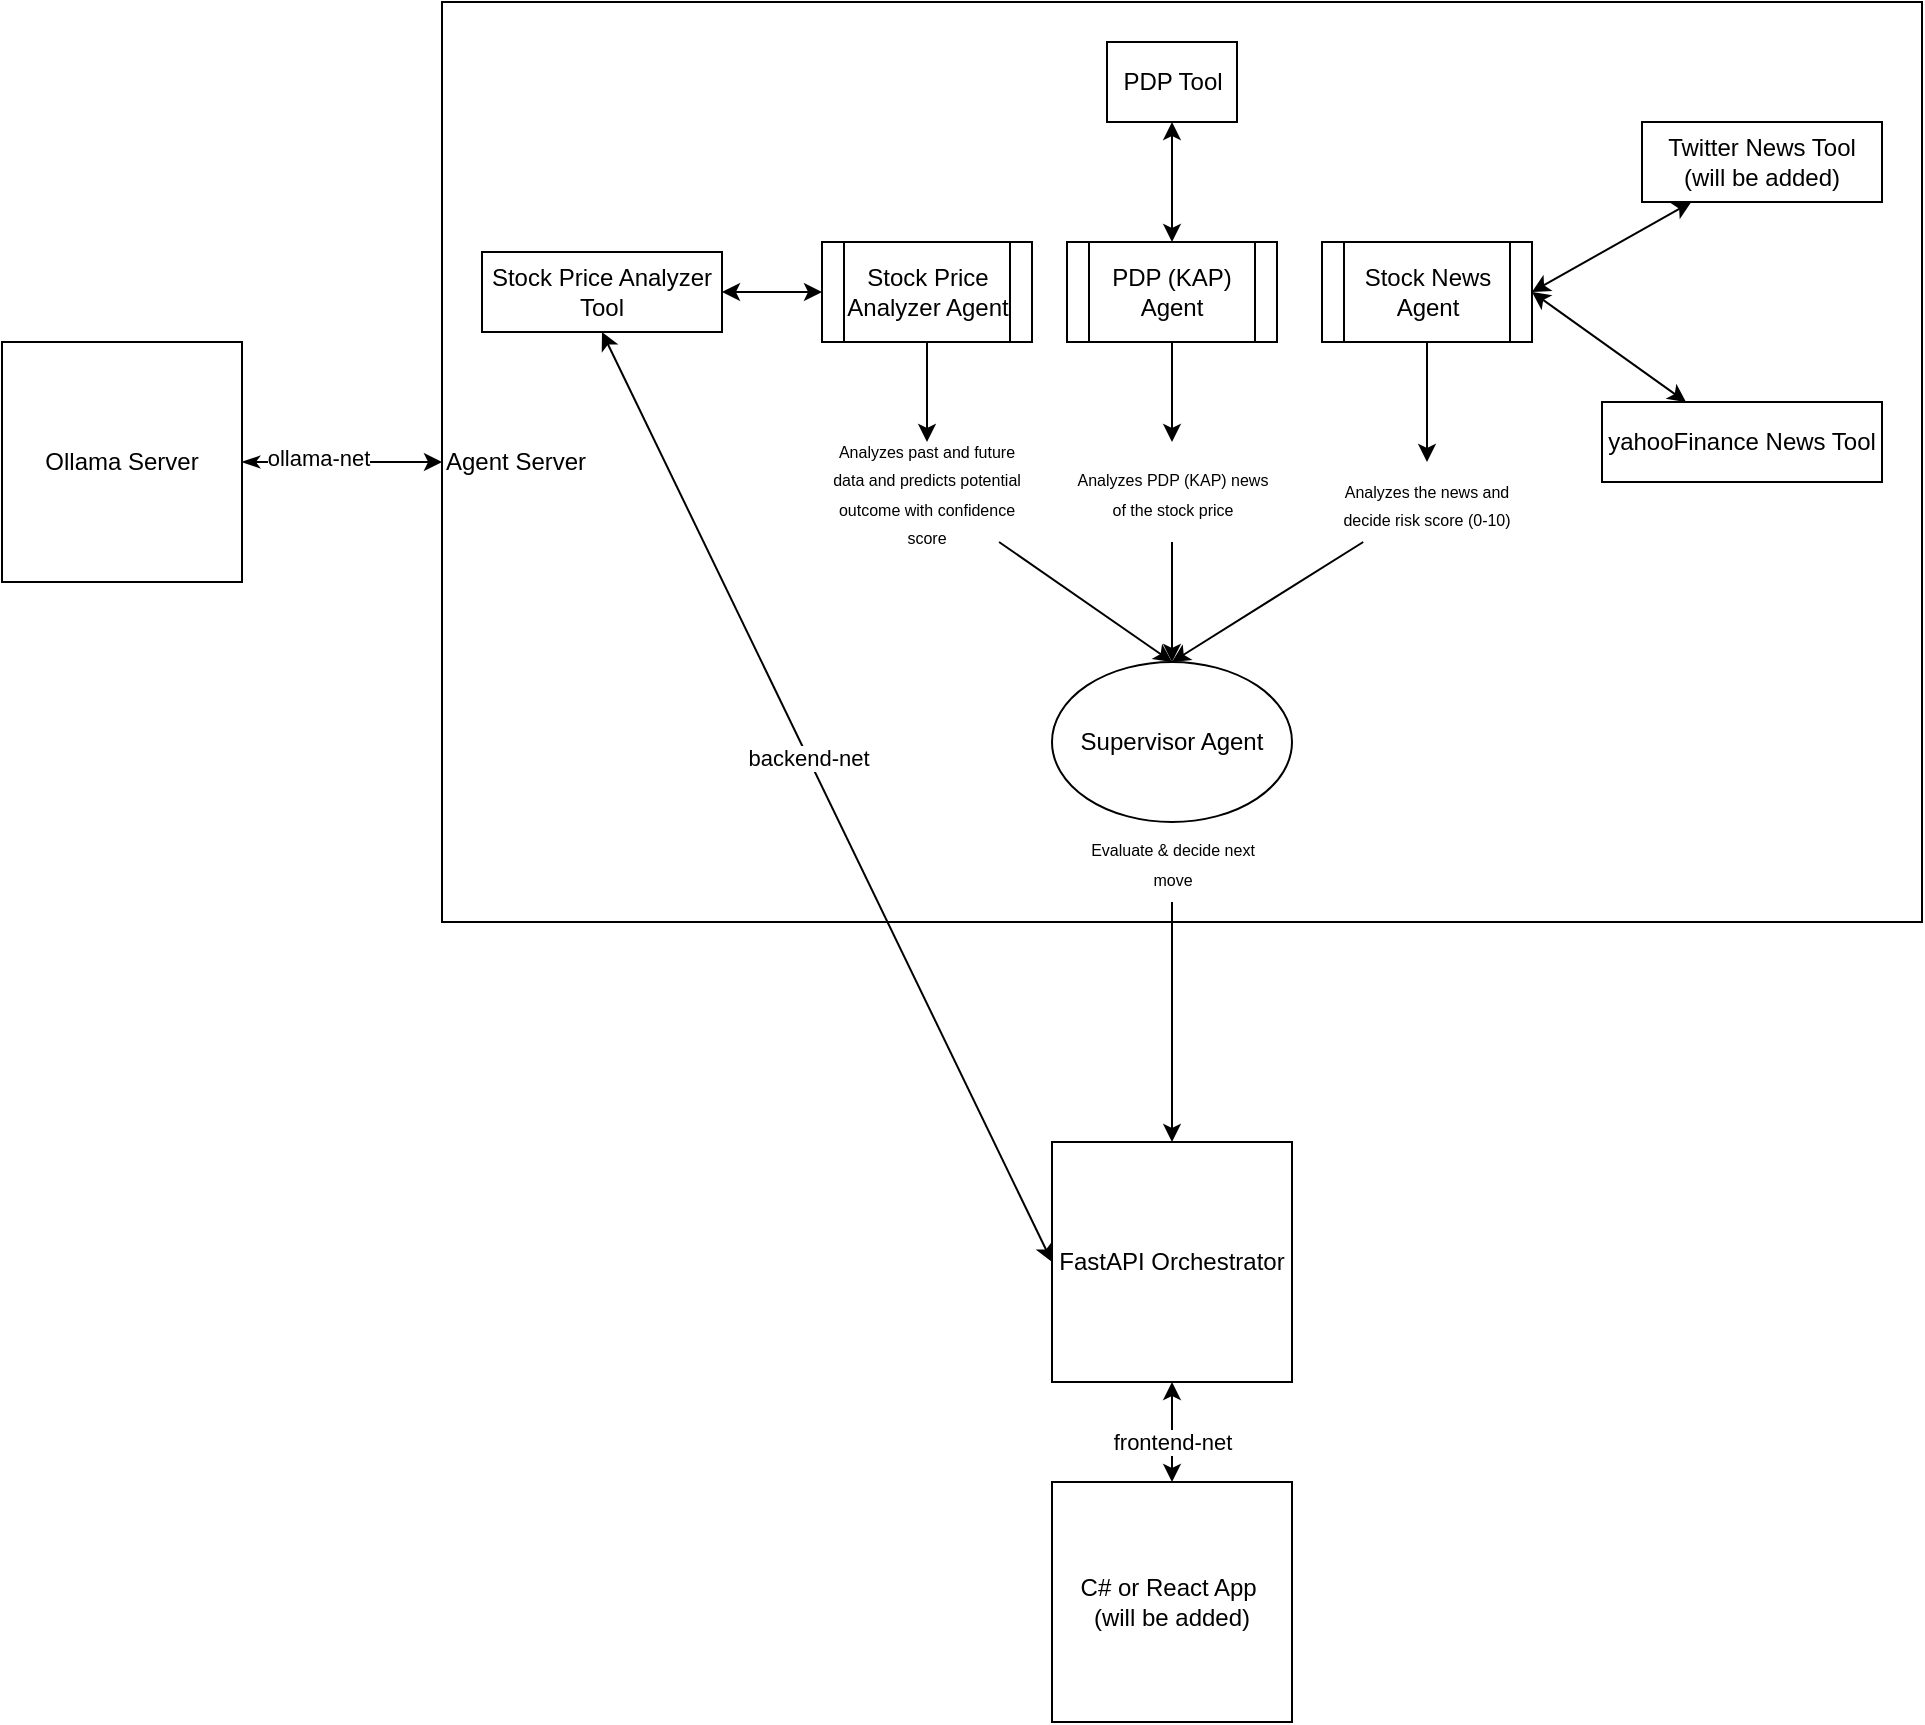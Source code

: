 <mxfile>
    <diagram id="r4Atd20x6BJC_4R1WgR4" name="Page-1">
        <mxGraphModel dx="669" dy="536" grid="1" gridSize="10" guides="1" tooltips="1" connect="1" arrows="1" fold="1" page="1" pageScale="1" pageWidth="1600" pageHeight="900" background="#ffffff" math="0" shadow="0">
            <root>
                <mxCell id="0"/>
                <mxCell id="1" parent="0"/>
                <mxCell id="91" value="Agent Server" style="rounded=0;whiteSpace=wrap;html=1;fillColor=none;align=left;" vertex="1" parent="1">
                    <mxGeometry x="740" y="40" width="740" height="460" as="geometry"/>
                </mxCell>
                <mxCell id="10" style="edgeStyle=none;html=1;entryX=0.5;entryY=0;entryDx=0;entryDy=0;startArrow=classic;startFill=1;" parent="1" target="5" edge="1">
                    <mxGeometry relative="1" as="geometry">
                        <mxPoint x="1160" y="720" as="sourcePoint"/>
                    </mxGeometry>
                </mxCell>
                <mxCell id="54" value="backend-net" style="edgeLabel;html=1;align=center;verticalAlign=middle;resizable=0;points=[];" parent="10" vertex="1" connectable="0">
                    <mxGeometry x="0.023" y="1" relative="1" as="geometry">
                        <mxPoint as="offset"/>
                    </mxGeometry>
                </mxCell>
                <mxCell id="25" style="edgeStyle=none;html=1;entryX=1;entryY=0.5;entryDx=0;entryDy=0;startArrow=classic;startFill=1;exitX=0;exitY=0.5;exitDx=0;exitDy=0;" parent="1" source="62" target="23" edge="1">
                    <mxGeometry relative="1" as="geometry"/>
                </mxCell>
                <mxCell id="4" value="" style="edgeStyle=none;html=1;entryX=0;entryY=0.5;entryDx=0;entryDy=0;startArrow=classicThin;startFill=1;" parent="1" source="3" target="91" edge="1">
                    <mxGeometry relative="1" as="geometry">
                        <mxPoint x="710.0" y="120" as="targetPoint"/>
                    </mxGeometry>
                </mxCell>
                <mxCell id="49" value="ollama-net" style="edgeLabel;html=1;align=center;verticalAlign=middle;resizable=0;points=[];" parent="4" vertex="1" connectable="0">
                    <mxGeometry x="-0.236" y="2" relative="1" as="geometry">
                        <mxPoint as="offset"/>
                    </mxGeometry>
                </mxCell>
                <mxCell id="3" value="Ollama Server" style="whiteSpace=wrap;html=1;aspect=fixed;" parent="1" vertex="1">
                    <mxGeometry x="520" y="210" width="120" height="120" as="geometry"/>
                </mxCell>
                <mxCell id="5" value="FastAPI Orchestrator" style="whiteSpace=wrap;html=1;aspect=fixed;" parent="1" vertex="1">
                    <mxGeometry x="1045" y="610" width="120" height="120" as="geometry"/>
                </mxCell>
                <mxCell id="18" style="edgeStyle=none;html=1;entryX=0;entryY=0.5;entryDx=0;entryDy=0;exitX=0.5;exitY=1;exitDx=0;exitDy=0;startArrow=classic;startFill=1;" parent="1" source="23" target="5" edge="1">
                    <mxGeometry relative="1" as="geometry">
                        <mxPoint x="630" y="311.789" as="sourcePoint"/>
                    </mxGeometry>
                </mxCell>
                <mxCell id="53" value="backend-net" style="edgeLabel;html=1;align=center;verticalAlign=middle;resizable=0;points=[];" parent="18" vertex="1" connectable="0">
                    <mxGeometry x="-0.086" relative="1" as="geometry">
                        <mxPoint as="offset"/>
                    </mxGeometry>
                </mxCell>
                <mxCell id="38" style="edgeStyle=none;html=1;entryX=1;entryY=0.5;entryDx=0;entryDy=0;startArrow=classic;startFill=1;" parent="1" source="20" target="61" edge="1">
                    <mxGeometry relative="1" as="geometry"/>
                </mxCell>
                <mxCell id="20" value="yahooFinance News Tool" style="rounded=0;whiteSpace=wrap;html=1;" parent="1" vertex="1">
                    <mxGeometry x="1320" y="240" width="140" height="40" as="geometry"/>
                </mxCell>
                <mxCell id="37" style="edgeStyle=none;html=1;entryX=1;entryY=0.5;entryDx=0;entryDy=0;startArrow=classic;startFill=1;" parent="1" source="21" target="61" edge="1">
                    <mxGeometry relative="1" as="geometry"/>
                </mxCell>
                <mxCell id="21" value="Twitter News Tool&lt;div&gt;(will be added)&lt;/div&gt;" style="rounded=0;whiteSpace=wrap;html=1;" parent="1" vertex="1">
                    <mxGeometry x="1340" y="100" width="120" height="40" as="geometry"/>
                </mxCell>
                <mxCell id="23" value="Stock Price Analyzer Tool" style="rounded=0;whiteSpace=wrap;html=1;" parent="1" vertex="1">
                    <mxGeometry x="760" y="165" width="120" height="40" as="geometry"/>
                </mxCell>
                <mxCell id="48" style="edgeStyle=none;html=1;entryX=0.5;entryY=1;entryDx=0;entryDy=0;startArrow=classic;startFill=1;" parent="1" source="47" target="5" edge="1">
                    <mxGeometry relative="1" as="geometry"/>
                </mxCell>
                <mxCell id="55" value="frontend-net" style="edgeLabel;html=1;align=center;verticalAlign=middle;resizable=0;points=[];" parent="48" vertex="1" connectable="0">
                    <mxGeometry x="0.19" y="2" relative="1" as="geometry">
                        <mxPoint x="2" y="10" as="offset"/>
                    </mxGeometry>
                </mxCell>
                <mxCell id="47" value="C# or React App&amp;nbsp;&lt;div&gt;(will be added)&lt;/div&gt;" style="whiteSpace=wrap;html=1;aspect=fixed;" parent="1" vertex="1">
                    <mxGeometry x="1045" y="780" width="120" height="120" as="geometry"/>
                </mxCell>
                <mxCell id="75" style="edgeStyle=none;html=1;" parent="1" source="61" target="67" edge="1">
                    <mxGeometry relative="1" as="geometry"/>
                </mxCell>
                <mxCell id="61" value="Stock News Agent" style="shape=process;whiteSpace=wrap;html=1;backgroundOutline=1;" parent="1" vertex="1">
                    <mxGeometry x="1180" y="160" width="105" height="50" as="geometry"/>
                </mxCell>
                <mxCell id="74" style="edgeStyle=none;html=1;entryX=0.5;entryY=0;entryDx=0;entryDy=0;" parent="1" source="62" target="66" edge="1">
                    <mxGeometry relative="1" as="geometry"/>
                </mxCell>
                <mxCell id="62" value="Stock Price Analyzer Agent" style="shape=process;whiteSpace=wrap;html=1;backgroundOutline=1;" parent="1" vertex="1">
                    <mxGeometry x="930" y="160" width="105" height="50" as="geometry"/>
                </mxCell>
                <mxCell id="73" style="edgeStyle=none;html=1;entryX=0.5;entryY=0;entryDx=0;entryDy=0;" parent="1" source="66" target="72" edge="1">
                    <mxGeometry relative="1" as="geometry"/>
                </mxCell>
                <mxCell id="66" value="&lt;font style=&quot;font-size: 8px;&quot;&gt;Analyzes past and future data and predicts potential outcome with confidence score&lt;/font&gt;" style="text;html=1;align=center;verticalAlign=middle;whiteSpace=wrap;rounded=0;labelPosition=center;verticalLabelPosition=middle;" parent="1" vertex="1">
                    <mxGeometry x="930" y="260" width="105" height="50" as="geometry"/>
                </mxCell>
                <mxCell id="76" style="edgeStyle=none;html=1;entryX=0.5;entryY=0;entryDx=0;entryDy=0;" parent="1" source="67" target="72" edge="1">
                    <mxGeometry relative="1" as="geometry"/>
                </mxCell>
                <mxCell id="67" value="&lt;font style=&quot;font-size: 8px;&quot;&gt;Analyzes the news and decide risk score (0-10)&lt;/font&gt;" style="text;html=1;align=center;verticalAlign=top;whiteSpace=wrap;rounded=0;" parent="1" vertex="1">
                    <mxGeometry x="1180" y="270" width="105" height="40" as="geometry"/>
                </mxCell>
                <mxCell id="72" value="Supervisor Agent" style="ellipse;whiteSpace=wrap;html=1;" parent="1" vertex="1">
                    <mxGeometry x="1045" y="370" width="120" height="80" as="geometry"/>
                </mxCell>
                <mxCell id="92" style="edgeStyle=none;html=1;entryX=0.5;entryY=0;entryDx=0;entryDy=0;" edge="1" parent="1" source="84" target="5">
                    <mxGeometry relative="1" as="geometry"/>
                </mxCell>
                <mxCell id="84" value="&lt;font style=&quot;font-size: 8px;&quot;&gt;Evaluate &amp;amp; decide next move&lt;/font&gt;" style="text;html=1;align=center;verticalAlign=middle;whiteSpace=wrap;rounded=0;labelPosition=center;verticalLabelPosition=middle;" parent="1" vertex="1">
                    <mxGeometry x="1052.5" y="450" width="105" height="40" as="geometry"/>
                </mxCell>
                <mxCell id="87" value="" style="edgeStyle=none;html=1;" edge="1" parent="1" source="85" target="86">
                    <mxGeometry relative="1" as="geometry"/>
                </mxCell>
                <mxCell id="85" value="PDP (KAP) Agent" style="shape=process;whiteSpace=wrap;html=1;backgroundOutline=1;" vertex="1" parent="1">
                    <mxGeometry x="1052.5" y="160" width="105" height="50" as="geometry"/>
                </mxCell>
                <mxCell id="88" value="" style="edgeStyle=none;html=1;" edge="1" parent="1" source="86" target="72">
                    <mxGeometry relative="1" as="geometry"/>
                </mxCell>
                <mxCell id="86" value="&lt;font style=&quot;font-size: 8px;&quot;&gt;Analyzes PDP (KAP) news of the stock price&lt;/font&gt;" style="text;html=1;align=center;verticalAlign=middle;whiteSpace=wrap;rounded=0;labelPosition=center;verticalLabelPosition=middle;" vertex="1" parent="1">
                    <mxGeometry x="1052.5" y="260" width="105" height="50" as="geometry"/>
                </mxCell>
                <mxCell id="90" value="" style="edgeStyle=none;html=1;startArrow=classic;startFill=1;" edge="1" parent="1" source="89" target="85">
                    <mxGeometry relative="1" as="geometry"/>
                </mxCell>
                <mxCell id="89" value="PDP Tool" style="rounded=0;whiteSpace=wrap;html=1;" vertex="1" parent="1">
                    <mxGeometry x="1072.5" y="60" width="65" height="40" as="geometry"/>
                </mxCell>
            </root>
        </mxGraphModel>
    </diagram>
</mxfile>